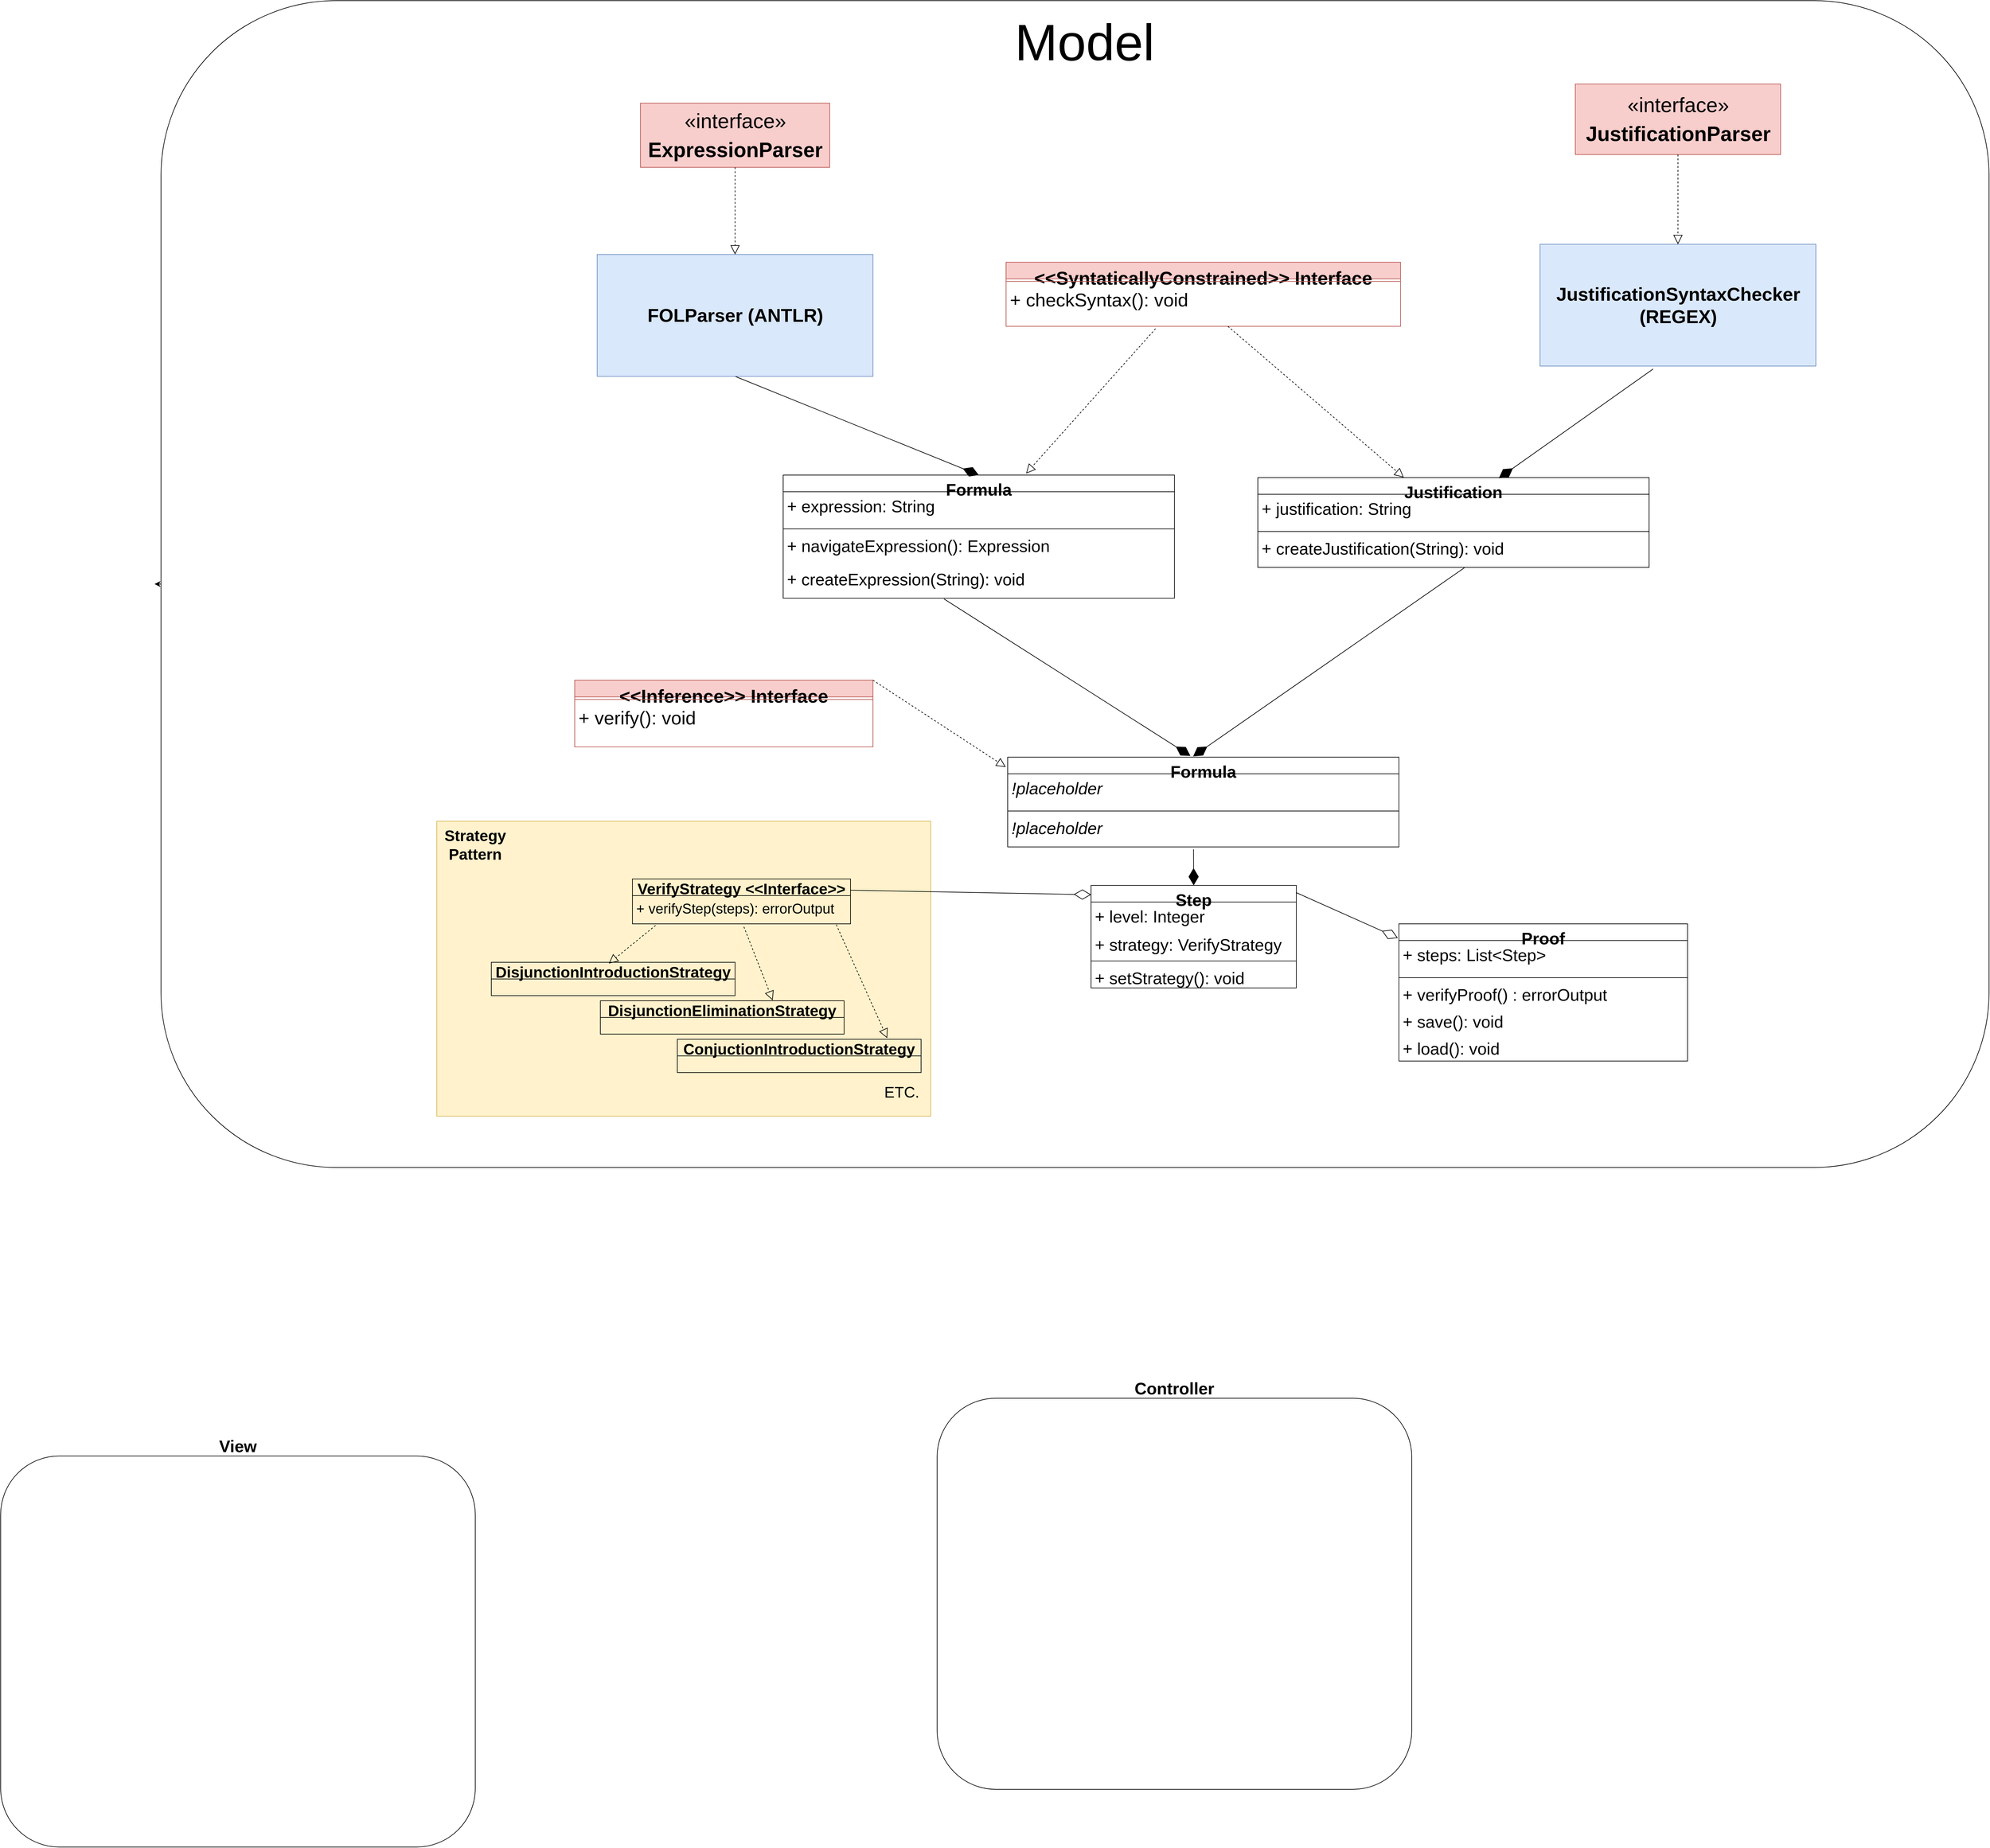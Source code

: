 <mxfile compressed="false" version="20.3.0" type="device">
  <diagram id="_EAnTtMXLhPySvSflAWC" name="Page-1">
    <mxGraphModel dx="2272" dy="3057" grid="1" gridSize="10" guides="1" tooltips="1" connect="1" arrows="1" fold="1" page="1" pageScale="1" pageWidth="850" pageHeight="1100" math="1" shadow="0">
      <root>
        <mxCell id="0" />
        <mxCell id="1" parent="0" />
        <mxCell id="SyyEjhrEqgdI9i5laMnA-6" value="" style="group" parent="1" vertex="1" connectable="0">
          <mxGeometry x="1120" y="420" width="740" height="640" as="geometry" />
        </mxCell>
        <mxCell id="SyyEjhrEqgdI9i5laMnA-7" value="" style="rounded=1;whiteSpace=wrap;html=1;" parent="SyyEjhrEqgdI9i5laMnA-6" vertex="1">
          <mxGeometry y="30" width="740" height="610" as="geometry" />
        </mxCell>
        <mxCell id="SyyEjhrEqgdI9i5laMnA-8" value="Controller" style="text;html=1;strokeColor=none;fillColor=none;align=center;verticalAlign=middle;whiteSpace=wrap;rounded=0;fontStyle=1;fontSize=26;" parent="SyyEjhrEqgdI9i5laMnA-6" vertex="1">
          <mxGeometry x="340" width="60" height="30" as="geometry" />
        </mxCell>
        <mxCell id="SyyEjhrEqgdI9i5laMnA-9" value="" style="group" parent="1" vertex="1" connectable="0">
          <mxGeometry x="-340" y="510" width="740" height="640" as="geometry" />
        </mxCell>
        <mxCell id="SyyEjhrEqgdI9i5laMnA-10" value="" style="rounded=1;whiteSpace=wrap;html=1;" parent="SyyEjhrEqgdI9i5laMnA-9" vertex="1">
          <mxGeometry y="30" width="740" height="610" as="geometry" />
        </mxCell>
        <mxCell id="SyyEjhrEqgdI9i5laMnA-11" value="View" style="text;html=1;strokeColor=none;fillColor=none;align=center;verticalAlign=middle;whiteSpace=wrap;rounded=0;fontStyle=1;fontSize=26;" parent="SyyEjhrEqgdI9i5laMnA-9" vertex="1">
          <mxGeometry x="340" width="60" height="30" as="geometry" />
        </mxCell>
        <mxCell id="K7I75Bf16mPuxJ21bWz5-1" style="edgeStyle=orthogonalEdgeStyle;rounded=0;orthogonalLoop=1;jettySize=auto;html=1;exitX=0;exitY=0.5;exitDx=0;exitDy=0;" edge="1" parent="1" source="SyyEjhrEqgdI9i5laMnA-1">
          <mxGeometry relative="1" as="geometry">
            <mxPoint x="-100" y="-820" as="targetPoint" />
          </mxGeometry>
        </mxCell>
        <mxCell id="SyyEjhrEqgdI9i5laMnA-1" value="" style="rounded=1;whiteSpace=wrap;html=1;" parent="1" vertex="1">
          <mxGeometry x="-90" y="-1730" width="2850" height="1820" as="geometry" />
        </mxCell>
        <mxCell id="SyyEjhrEqgdI9i5laMnA-97" value="" style="rounded=0;whiteSpace=wrap;html=1;fontSize=24;fillColor=#fff2cc;strokeColor=#d6b656;" parent="1" vertex="1">
          <mxGeometry x="340" y="-450" width="770" height="460" as="geometry" />
        </mxCell>
        <mxCell id="SyyEjhrEqgdI9i5laMnA-2" value="Model" style="text;html=1;strokeColor=none;fillColor=none;align=center;verticalAlign=middle;whiteSpace=wrap;rounded=0;fontStyle=0;fontSize=80;" parent="1" vertex="1">
          <mxGeometry x="1320" y="-1680" width="60" height="30" as="geometry" />
        </mxCell>
        <mxCell id="SyyEjhrEqgdI9i5laMnA-12" value="Proof" style="swimlane;fontStyle=1;align=center;verticalAlign=top;childLayout=stackLayout;horizontal=1;startSize=26;horizontalStack=0;resizeParent=1;resizeParentMax=0;resizeLast=0;collapsible=1;marginBottom=0;fontSize=26;" parent="1" vertex="1">
          <mxGeometry x="1840" y="-290" width="450" height="214" as="geometry" />
        </mxCell>
        <mxCell id="SyyEjhrEqgdI9i5laMnA-13" value="+ steps: List&lt;Step&gt;" style="text;strokeColor=none;fillColor=none;align=left;verticalAlign=top;spacingLeft=4;spacingRight=4;overflow=hidden;rotatable=0;points=[[0,0.5],[1,0.5]];portConstraint=eastwest;fontSize=26;" parent="SyyEjhrEqgdI9i5laMnA-12" vertex="1">
          <mxGeometry y="26" width="450" height="54" as="geometry" />
        </mxCell>
        <mxCell id="SyyEjhrEqgdI9i5laMnA-14" value="" style="line;strokeWidth=1;fillColor=none;align=left;verticalAlign=middle;spacingTop=-1;spacingLeft=3;spacingRight=3;rotatable=0;labelPosition=right;points=[];portConstraint=eastwest;fontSize=26;" parent="SyyEjhrEqgdI9i5laMnA-12" vertex="1">
          <mxGeometry y="80" width="450" height="8" as="geometry" />
        </mxCell>
        <mxCell id="SyyEjhrEqgdI9i5laMnA-77" value="+ verifyProof() : errorOutput" style="text;strokeColor=none;fillColor=none;align=left;verticalAlign=top;spacingLeft=4;spacingRight=4;overflow=hidden;rotatable=0;points=[[0,0.5],[1,0.5]];portConstraint=eastwest;fontSize=26;" parent="SyyEjhrEqgdI9i5laMnA-12" vertex="1">
          <mxGeometry y="88" width="450" height="42" as="geometry" />
        </mxCell>
        <mxCell id="SyyEjhrEqgdI9i5laMnA-69" value="+ save(): void" style="text;strokeColor=none;fillColor=none;align=left;verticalAlign=top;spacingLeft=4;spacingRight=4;overflow=hidden;rotatable=0;points=[[0,0.5],[1,0.5]];portConstraint=eastwest;fontSize=26;" parent="SyyEjhrEqgdI9i5laMnA-12" vertex="1">
          <mxGeometry y="130" width="450" height="42" as="geometry" />
        </mxCell>
        <mxCell id="SyyEjhrEqgdI9i5laMnA-70" value="+ load(): void" style="text;strokeColor=none;fillColor=none;align=left;verticalAlign=top;spacingLeft=4;spacingRight=4;overflow=hidden;rotatable=0;points=[[0,0.5],[1,0.5]];portConstraint=eastwest;fontSize=26;" parent="SyyEjhrEqgdI9i5laMnA-12" vertex="1">
          <mxGeometry y="172" width="450" height="42" as="geometry" />
        </mxCell>
        <mxCell id="SyyEjhrEqgdI9i5laMnA-55" value="Step" style="swimlane;fontStyle=1;align=center;verticalAlign=top;childLayout=stackLayout;horizontal=1;startSize=26;horizontalStack=0;resizeParent=1;resizeParentMax=0;resizeLast=0;collapsible=1;marginBottom=0;fontSize=26;" parent="1" vertex="1">
          <mxGeometry x="1360" y="-350" width="320" height="160" as="geometry" />
        </mxCell>
        <mxCell id="SyyEjhrEqgdI9i5laMnA-60" value="+ level: Integer" style="text;strokeColor=none;fillColor=none;align=left;verticalAlign=top;spacingLeft=4;spacingRight=4;overflow=hidden;rotatable=0;points=[[0,0.5],[1,0.5]];portConstraint=eastwest;fontSize=26;" parent="SyyEjhrEqgdI9i5laMnA-55" vertex="1">
          <mxGeometry y="26" width="320" height="44" as="geometry" />
        </mxCell>
        <mxCell id="W281sDOfN9Owr19NoChG-3" value="+ strategy: VerifyStrategy" style="text;strokeColor=none;fillColor=none;align=left;verticalAlign=top;spacingLeft=4;spacingRight=4;overflow=hidden;rotatable=0;points=[[0,0.5],[1,0.5]];portConstraint=eastwest;fontSize=26;" parent="SyyEjhrEqgdI9i5laMnA-55" vertex="1">
          <mxGeometry y="70" width="320" height="44" as="geometry" />
        </mxCell>
        <mxCell id="SyyEjhrEqgdI9i5laMnA-57" value="" style="line;strokeWidth=1;fillColor=none;align=left;verticalAlign=middle;spacingTop=-1;spacingLeft=3;spacingRight=3;rotatable=0;labelPosition=right;points=[];portConstraint=eastwest;fontSize=26;" parent="SyyEjhrEqgdI9i5laMnA-55" vertex="1">
          <mxGeometry y="114" width="320" height="8" as="geometry" />
        </mxCell>
        <mxCell id="W281sDOfN9Owr19NoChG-4" value="+ setStrategy(): void" style="text;strokeColor=none;fillColor=none;align=left;verticalAlign=top;spacingLeft=4;spacingRight=4;overflow=hidden;rotatable=0;points=[[0,0.5],[1,0.5]];portConstraint=eastwest;fontSize=26;" parent="SyyEjhrEqgdI9i5laMnA-55" vertex="1">
          <mxGeometry y="122" width="320" height="38" as="geometry" />
        </mxCell>
        <mxCell id="SyyEjhrEqgdI9i5laMnA-71" value="Formula" style="swimlane;fontStyle=1;align=center;verticalAlign=top;childLayout=stackLayout;horizontal=1;startSize=26;horizontalStack=0;resizeParent=1;resizeParentMax=0;resizeLast=0;collapsible=1;marginBottom=0;fontSize=26;" parent="1" vertex="1">
          <mxGeometry x="880" y="-990" width="610" height="192" as="geometry" />
        </mxCell>
        <mxCell id="SyyEjhrEqgdI9i5laMnA-72" value="+ expression: String" style="text;strokeColor=none;fillColor=none;align=left;verticalAlign=top;spacingLeft=4;spacingRight=4;overflow=hidden;rotatable=0;points=[[0,0.5],[1,0.5]];portConstraint=eastwest;fontSize=26;fontStyle=0" parent="SyyEjhrEqgdI9i5laMnA-71" vertex="1">
          <mxGeometry y="26" width="610" height="54" as="geometry" />
        </mxCell>
        <mxCell id="SyyEjhrEqgdI9i5laMnA-73" value="" style="line;strokeWidth=1;fillColor=none;align=left;verticalAlign=middle;spacingTop=-1;spacingLeft=3;spacingRight=3;rotatable=0;labelPosition=right;points=[];portConstraint=eastwest;fontSize=26;" parent="SyyEjhrEqgdI9i5laMnA-71" vertex="1">
          <mxGeometry y="80" width="610" height="8" as="geometry" />
        </mxCell>
        <mxCell id="SyyEjhrEqgdI9i5laMnA-75" value="+ navigateExpression(): Expression" style="text;strokeColor=none;fillColor=none;align=left;verticalAlign=top;spacingLeft=4;spacingRight=4;overflow=hidden;rotatable=0;points=[[0,0.5],[1,0.5]];portConstraint=eastwest;fontSize=26;" parent="SyyEjhrEqgdI9i5laMnA-71" vertex="1">
          <mxGeometry y="88" width="610" height="52" as="geometry" />
        </mxCell>
        <mxCell id="W281sDOfN9Owr19NoChG-12" value="+ createExpression(String): void" style="text;strokeColor=none;fillColor=none;align=left;verticalAlign=top;spacingLeft=4;spacingRight=4;overflow=hidden;rotatable=0;points=[[0,0.5],[1,0.5]];portConstraint=eastwest;fontSize=26;" parent="SyyEjhrEqgdI9i5laMnA-71" vertex="1">
          <mxGeometry y="140" width="610" height="52" as="geometry" />
        </mxCell>
        <mxCell id="SyyEjhrEqgdI9i5laMnA-79" value="" style="endArrow=diamondThin;endFill=0;endSize=24;html=1;rounded=0;fontSize=26;entryX=0;entryY=0.091;entryDx=0;entryDy=0;exitX=1;exitY=0.25;exitDx=0;exitDy=0;entryPerimeter=0;" parent="1" source="SyyEjhrEqgdI9i5laMnA-83" target="SyyEjhrEqgdI9i5laMnA-55" edge="1">
          <mxGeometry width="160" relative="1" as="geometry">
            <mxPoint x="905" y="-390" as="sourcePoint" />
            <mxPoint x="1345" y="-262.0" as="targetPoint" />
          </mxGeometry>
        </mxCell>
        <mxCell id="SyyEjhrEqgdI9i5laMnA-83" value="VerifyStrategy &lt;&lt;Interface&gt;&gt;" style="swimlane;fontStyle=1;childLayout=stackLayout;horizontal=1;startSize=26;fillColor=none;horizontalStack=0;resizeParent=1;resizeParentMax=0;resizeLast=0;collapsible=1;marginBottom=0;fontSize=24;" parent="1" vertex="1">
          <mxGeometry x="645" y="-360" width="340" height="70" as="geometry" />
        </mxCell>
        <mxCell id="SyyEjhrEqgdI9i5laMnA-84" value="+ verifyStep(steps): errorOutput" style="text;strokeColor=none;fillColor=none;align=left;verticalAlign=top;spacingLeft=4;spacingRight=4;overflow=hidden;rotatable=0;points=[[0,0.5],[1,0.5]];portConstraint=eastwest;fontSize=22;" parent="SyyEjhrEqgdI9i5laMnA-83" vertex="1">
          <mxGeometry y="26" width="340" height="44" as="geometry" />
        </mxCell>
        <mxCell id="SyyEjhrEqgdI9i5laMnA-87" value="DisjunctionEliminationStrategy" style="swimlane;fontStyle=1;childLayout=stackLayout;horizontal=1;startSize=26;fillColor=none;horizontalStack=0;resizeParent=1;resizeParentMax=0;resizeLast=0;collapsible=1;marginBottom=0;fontSize=24;" parent="1" vertex="1">
          <mxGeometry x="595" y="-170" width="380" height="52" as="geometry" />
        </mxCell>
        <mxCell id="SyyEjhrEqgdI9i5laMnA-92" value="DisjunctionIntroductionStrategy" style="swimlane;fontStyle=1;childLayout=stackLayout;horizontal=1;startSize=26;fillColor=none;horizontalStack=0;resizeParent=1;resizeParentMax=0;resizeLast=0;collapsible=1;marginBottom=0;fontSize=24;" parent="1" vertex="1">
          <mxGeometry x="425" y="-230" width="380" height="52" as="geometry" />
        </mxCell>
        <mxCell id="SyyEjhrEqgdI9i5laMnA-93" value="ConjuctionIntroductionStrategy" style="swimlane;fontStyle=1;childLayout=stackLayout;horizontal=1;startSize=26;fillColor=none;horizontalStack=0;resizeParent=1;resizeParentMax=0;resizeLast=0;collapsible=1;marginBottom=0;fontSize=24;" parent="1" vertex="1">
          <mxGeometry x="715" y="-110" width="380" height="52" as="geometry" />
        </mxCell>
        <mxCell id="SyyEjhrEqgdI9i5laMnA-94" value="" style="endArrow=block;dashed=1;endFill=0;endSize=12;html=1;rounded=0;fontSize=24;entryX=0.482;entryY=0.036;entryDx=0;entryDy=0;entryPerimeter=0;exitX=0.106;exitY=1.057;exitDx=0;exitDy=0;exitPerimeter=0;" parent="1" source="SyyEjhrEqgdI9i5laMnA-84" target="SyyEjhrEqgdI9i5laMnA-92" edge="1">
          <mxGeometry width="160" relative="1" as="geometry">
            <mxPoint x="445" y="-520" as="sourcePoint" />
            <mxPoint x="605" y="-520" as="targetPoint" />
          </mxGeometry>
        </mxCell>
        <mxCell id="SyyEjhrEqgdI9i5laMnA-95" value="" style="endArrow=block;dashed=1;endFill=0;endSize=12;html=1;rounded=0;fontSize=24;entryX=0.707;entryY=-0.014;entryDx=0;entryDy=0;entryPerimeter=0;exitX=0.511;exitY=1.105;exitDx=0;exitDy=0;exitPerimeter=0;" parent="1" source="SyyEjhrEqgdI9i5laMnA-84" target="SyyEjhrEqgdI9i5laMnA-87" edge="1">
          <mxGeometry width="160" relative="1" as="geometry">
            <mxPoint x="754.88" y="-509.992" as="sourcePoint" />
            <mxPoint x="608.16" y="-468.128" as="targetPoint" />
          </mxGeometry>
        </mxCell>
        <mxCell id="SyyEjhrEqgdI9i5laMnA-96" value="" style="endArrow=block;dashed=1;endFill=0;endSize=12;html=1;rounded=0;fontSize=24;entryX=0.861;entryY=-0.034;entryDx=0;entryDy=0;entryPerimeter=0;exitX=0.935;exitY=1.033;exitDx=0;exitDy=0;exitPerimeter=0;" parent="1" source="SyyEjhrEqgdI9i5laMnA-84" target="SyyEjhrEqgdI9i5laMnA-93" edge="1">
          <mxGeometry width="160" relative="1" as="geometry">
            <mxPoint x="798.74" y="-513.38" as="sourcePoint" />
            <mxPoint x="873.66" y="-400.728" as="targetPoint" />
          </mxGeometry>
        </mxCell>
        <mxCell id="SyyEjhrEqgdI9i5laMnA-98" value="&lt;b&gt;Strategy Pattern&lt;/b&gt;" style="text;html=1;strokeColor=none;fillColor=none;align=center;verticalAlign=middle;whiteSpace=wrap;rounded=0;fontSize=24;" parent="1" vertex="1">
          <mxGeometry x="355" y="-440" width="90" height="54" as="geometry" />
        </mxCell>
        <mxCell id="SyyEjhrEqgdI9i5laMnA-99" value="ETC." style="text;html=1;strokeColor=none;fillColor=none;align=center;verticalAlign=middle;whiteSpace=wrap;rounded=0;fontSize=24;" parent="1" vertex="1">
          <mxGeometry x="1035" y="-42" width="60" height="30" as="geometry" />
        </mxCell>
        <mxCell id="tcB_iO83I7PVbcOzApR5-6" value="" style="endArrow=diamondThin;endFill=1;endSize=24;html=1;rounded=0;entryX=0.5;entryY=0;entryDx=0;entryDy=0;exitX=0.5;exitY=1;exitDx=0;exitDy=0;" parent="1" source="W281sDOfN9Owr19NoChG-7" target="SyyEjhrEqgdI9i5laMnA-71" edge="1">
          <mxGeometry width="160" relative="1" as="geometry">
            <mxPoint x="834.722" y="-1126" as="sourcePoint" />
            <mxPoint x="640" y="-1130" as="targetPoint" />
          </mxGeometry>
        </mxCell>
        <mxCell id="W281sDOfN9Owr19NoChG-7" value="&lt;span style=&quot;font-size: 29px;&quot;&gt;&lt;b&gt;FOLParser (ANTLR)&lt;/b&gt;&lt;/span&gt;" style="html=1;fillColor=#dae8fc;strokeColor=#6c8ebf;" parent="1" vertex="1">
          <mxGeometry x="590" y="-1334" width="430" height="190" as="geometry" />
        </mxCell>
        <mxCell id="W281sDOfN9Owr19NoChG-15" value="Formula" style="swimlane;fontStyle=1;align=center;verticalAlign=top;childLayout=stackLayout;horizontal=1;startSize=26;horizontalStack=0;resizeParent=1;resizeParentMax=0;resizeLast=0;collapsible=1;marginBottom=0;fontSize=26;" parent="1" vertex="1">
          <mxGeometry x="1230" y="-550" width="610" height="140" as="geometry" />
        </mxCell>
        <mxCell id="W281sDOfN9Owr19NoChG-16" value="!placeholder" style="text;strokeColor=none;fillColor=none;align=left;verticalAlign=top;spacingLeft=4;spacingRight=4;overflow=hidden;rotatable=0;points=[[0,0.5],[1,0.5]];portConstraint=eastwest;fontSize=26;fontStyle=2" parent="W281sDOfN9Owr19NoChG-15" vertex="1">
          <mxGeometry y="26" width="610" height="54" as="geometry" />
        </mxCell>
        <mxCell id="W281sDOfN9Owr19NoChG-17" value="" style="line;strokeWidth=1;fillColor=none;align=left;verticalAlign=middle;spacingTop=-1;spacingLeft=3;spacingRight=3;rotatable=0;labelPosition=right;points=[];portConstraint=eastwest;fontSize=26;" parent="W281sDOfN9Owr19NoChG-15" vertex="1">
          <mxGeometry y="80" width="610" height="8" as="geometry" />
        </mxCell>
        <mxCell id="W281sDOfN9Owr19NoChG-18" value="!placeholder" style="text;strokeColor=none;fillColor=none;align=left;verticalAlign=top;spacingLeft=4;spacingRight=4;overflow=hidden;rotatable=0;points=[[0,0.5],[1,0.5]];portConstraint=eastwest;fontSize=26;fontStyle=2" parent="W281sDOfN9Owr19NoChG-15" vertex="1">
          <mxGeometry y="88" width="610" height="52" as="geometry" />
        </mxCell>
        <mxCell id="W281sDOfN9Owr19NoChG-22" value="Justification" style="swimlane;fontStyle=1;align=center;verticalAlign=top;childLayout=stackLayout;horizontal=1;startSize=26;horizontalStack=0;resizeParent=1;resizeParentMax=0;resizeLast=0;collapsible=1;marginBottom=0;fontSize=26;" parent="1" vertex="1">
          <mxGeometry x="1620" y="-986" width="610" height="140" as="geometry" />
        </mxCell>
        <mxCell id="W281sDOfN9Owr19NoChG-23" value="+ justification: String" style="text;strokeColor=none;fillColor=none;align=left;verticalAlign=top;spacingLeft=4;spacingRight=4;overflow=hidden;rotatable=0;points=[[0,0.5],[1,0.5]];portConstraint=eastwest;fontSize=26;fontStyle=0" parent="W281sDOfN9Owr19NoChG-22" vertex="1">
          <mxGeometry y="26" width="610" height="54" as="geometry" />
        </mxCell>
        <mxCell id="W281sDOfN9Owr19NoChG-24" value="" style="line;strokeWidth=1;fillColor=none;align=left;verticalAlign=middle;spacingTop=-1;spacingLeft=3;spacingRight=3;rotatable=0;labelPosition=right;points=[];portConstraint=eastwest;fontSize=26;" parent="W281sDOfN9Owr19NoChG-22" vertex="1">
          <mxGeometry y="80" width="610" height="8" as="geometry" />
        </mxCell>
        <mxCell id="W281sDOfN9Owr19NoChG-26" value="+ createJustification(String): void" style="text;strokeColor=none;fillColor=none;align=left;verticalAlign=top;spacingLeft=4;spacingRight=4;overflow=hidden;rotatable=0;points=[[0,0.5],[1,0.5]];portConstraint=eastwest;fontSize=26;" parent="W281sDOfN9Owr19NoChG-22" vertex="1">
          <mxGeometry y="88" width="610" height="52" as="geometry" />
        </mxCell>
        <mxCell id="W281sDOfN9Owr19NoChG-31" value="" style="endArrow=diamondThin;endFill=1;endSize=24;html=1;rounded=0;fontSize=29;entryX=0.467;entryY=-0.014;entryDx=0;entryDy=0;entryPerimeter=0;exitX=0.411;exitY=1.022;exitDx=0;exitDy=0;exitPerimeter=0;" parent="1" source="W281sDOfN9Owr19NoChG-12" target="W281sDOfN9Owr19NoChG-15" edge="1">
          <mxGeometry width="160" relative="1" as="geometry">
            <mxPoint x="1174.63" y="-745.428" as="sourcePoint" />
            <mxPoint x="1250" y="-670" as="targetPoint" />
          </mxGeometry>
        </mxCell>
        <mxCell id="W281sDOfN9Owr19NoChG-32" value="" style="endArrow=diamondThin;endFill=1;endSize=24;html=1;rounded=0;fontSize=29;exitX=0.528;exitY=1.011;exitDx=0;exitDy=0;exitPerimeter=0;entryX=0.474;entryY=-0.009;entryDx=0;entryDy=0;entryPerimeter=0;" parent="1" source="W281sDOfN9Owr19NoChG-26" target="W281sDOfN9Owr19NoChG-15" edge="1">
          <mxGeometry width="160" relative="1" as="geometry">
            <mxPoint x="1940.25" y="-791.712" as="sourcePoint" />
            <mxPoint x="1790" y="-650" as="targetPoint" />
          </mxGeometry>
        </mxCell>
        <mxCell id="W281sDOfN9Owr19NoChG-33" value="" style="endArrow=diamondThin;endFill=1;endSize=24;html=1;rounded=0;fontSize=29;entryX=0.5;entryY=0;entryDx=0;entryDy=0;exitX=0.475;exitY=1.071;exitDx=0;exitDy=0;exitPerimeter=0;" parent="1" source="W281sDOfN9Owr19NoChG-18" target="SyyEjhrEqgdI9i5laMnA-55" edge="1">
          <mxGeometry width="160" relative="1" as="geometry">
            <mxPoint x="840" y="-460" as="sourcePoint" />
            <mxPoint x="1000" y="-460" as="targetPoint" />
          </mxGeometry>
        </mxCell>
        <mxCell id="W281sDOfN9Owr19NoChG-34" value="&lt;&lt;Inference&gt;&gt; Interface" style="swimlane;fontStyle=1;align=center;verticalAlign=top;childLayout=stackLayout;horizontal=1;startSize=26;horizontalStack=0;resizeParent=1;resizeParentMax=0;resizeLast=0;collapsible=1;marginBottom=0;fontSize=29;fillColor=#f8cecc;strokeColor=#b85450;" parent="1" vertex="1">
          <mxGeometry x="555" y="-670" width="465" height="104" as="geometry" />
        </mxCell>
        <mxCell id="W281sDOfN9Owr19NoChG-36" value="" style="line;strokeWidth=1;fillColor=none;align=left;verticalAlign=middle;spacingTop=-1;spacingLeft=3;spacingRight=3;rotatable=0;labelPosition=right;points=[];portConstraint=eastwest;strokeColor=inherit;fontSize=29;" parent="W281sDOfN9Owr19NoChG-34" vertex="1">
          <mxGeometry y="26" width="465" height="8" as="geometry" />
        </mxCell>
        <mxCell id="W281sDOfN9Owr19NoChG-37" value="+ verify(): void" style="text;strokeColor=none;fillColor=none;align=left;verticalAlign=top;spacingLeft=4;spacingRight=4;overflow=hidden;rotatable=0;points=[[0,0.5],[1,0.5]];portConstraint=eastwest;fontSize=29;" parent="W281sDOfN9Owr19NoChG-34" vertex="1">
          <mxGeometry y="34" width="465" height="70" as="geometry" />
        </mxCell>
        <mxCell id="W281sDOfN9Owr19NoChG-38" value="" style="endArrow=block;dashed=1;endFill=0;endSize=12;html=1;rounded=0;fontSize=29;entryX=-0.005;entryY=0.11;entryDx=0;entryDy=0;entryPerimeter=0;exitX=1;exitY=0;exitDx=0;exitDy=0;" parent="1" source="W281sDOfN9Owr19NoChG-34" target="W281sDOfN9Owr19NoChG-15" edge="1">
          <mxGeometry width="160" relative="1" as="geometry">
            <mxPoint x="2180" y="-490" as="sourcePoint" />
            <mxPoint x="2340" y="-490" as="targetPoint" />
          </mxGeometry>
        </mxCell>
        <mxCell id="W281sDOfN9Owr19NoChG-43" value="&lt;&lt;SyntaticallyConstrained&gt;&gt; Interface" style="swimlane;fontStyle=1;align=center;verticalAlign=top;childLayout=stackLayout;horizontal=1;startSize=26;horizontalStack=0;resizeParent=1;resizeParentMax=0;resizeLast=0;collapsible=1;marginBottom=0;fontSize=29;fillColor=#f8cecc;strokeColor=#b85450;" parent="1" vertex="1">
          <mxGeometry x="1227.5" y="-1322" width="615" height="100" as="geometry" />
        </mxCell>
        <mxCell id="W281sDOfN9Owr19NoChG-44" value="" style="line;strokeWidth=1;fillColor=none;align=left;verticalAlign=middle;spacingTop=-1;spacingLeft=3;spacingRight=3;rotatable=0;labelPosition=right;points=[];portConstraint=eastwest;strokeColor=inherit;fontSize=29;" parent="W281sDOfN9Owr19NoChG-43" vertex="1">
          <mxGeometry y="26" width="615" height="8" as="geometry" />
        </mxCell>
        <mxCell id="W281sDOfN9Owr19NoChG-45" value="+ checkSyntax(): void" style="text;strokeColor=none;fillColor=none;align=left;verticalAlign=top;spacingLeft=4;spacingRight=4;overflow=hidden;rotatable=0;points=[[0,0.5],[1,0.5]];portConstraint=eastwest;fontSize=29;" parent="W281sDOfN9Owr19NoChG-43" vertex="1">
          <mxGeometry y="34" width="615" height="66" as="geometry" />
        </mxCell>
        <mxCell id="W281sDOfN9Owr19NoChG-48" value="" style="endArrow=block;dashed=1;endFill=0;endSize=12;html=1;rounded=0;fontSize=29;entryX=0.373;entryY=-0.002;entryDx=0;entryDy=0;entryPerimeter=0;" parent="1" source="W281sDOfN9Owr19NoChG-45" target="W281sDOfN9Owr19NoChG-22" edge="1">
          <mxGeometry width="160" relative="1" as="geometry">
            <mxPoint x="1580" y="-1100" as="sourcePoint" />
            <mxPoint x="1840" y="-1000" as="targetPoint" />
          </mxGeometry>
        </mxCell>
        <mxCell id="W281sDOfN9Owr19NoChG-49" value="" style="endArrow=block;dashed=1;endFill=0;endSize=12;html=1;rounded=0;fontSize=29;entryX=0.621;entryY=-0.013;entryDx=0;entryDy=0;entryPerimeter=0;exitX=0.379;exitY=1.056;exitDx=0;exitDy=0;exitPerimeter=0;" parent="1" source="W281sDOfN9Owr19NoChG-45" target="SyyEjhrEqgdI9i5laMnA-71" edge="1">
          <mxGeometry width="160" relative="1" as="geometry">
            <mxPoint x="1300" y="-1100" as="sourcePoint" />
            <mxPoint x="1460" y="-1100" as="targetPoint" />
          </mxGeometry>
        </mxCell>
        <mxCell id="W281sDOfN9Owr19NoChG-50" value="&lt;span style=&quot;font-size: 29px;&quot;&gt;&lt;b&gt;JustificationSyntaxChecker&lt;br&gt;(REGEX)&lt;br&gt;&lt;/b&gt;&lt;/span&gt;" style="html=1;fillColor=#dae8fc;strokeColor=#6c8ebf;" parent="1" vertex="1">
          <mxGeometry x="2060" y="-1350" width="430" height="190" as="geometry" />
        </mxCell>
        <mxCell id="W281sDOfN9Owr19NoChG-51" value="" style="endArrow=diamondThin;endFill=1;endSize=24;html=1;rounded=0;exitX=0.41;exitY=1.024;exitDx=0;exitDy=0;exitPerimeter=0;entryX=0.616;entryY=0.007;entryDx=0;entryDy=0;entryPerimeter=0;" parent="1" source="W281sDOfN9Owr19NoChG-50" target="W281sDOfN9Owr19NoChG-22" edge="1">
          <mxGeometry width="160" relative="1" as="geometry">
            <mxPoint x="815" y="-1134" as="sourcePoint" />
            <mxPoint x="2030" y="-970" as="targetPoint" />
          </mxGeometry>
        </mxCell>
        <mxCell id="W281sDOfN9Owr19NoChG-52" value="" style="endArrow=diamondThin;endFill=0;endSize=24;html=1;rounded=0;fontSize=29;entryX=-0.004;entryY=-0.074;entryDx=0;entryDy=0;entryPerimeter=0;exitX=1;exitY=0.071;exitDx=0;exitDy=0;exitPerimeter=0;" parent="1" source="SyyEjhrEqgdI9i5laMnA-55" target="SyyEjhrEqgdI9i5laMnA-13" edge="1">
          <mxGeometry width="160" relative="1" as="geometry">
            <mxPoint x="1490" y="50" as="sourcePoint" />
            <mxPoint x="1650" y="50" as="targetPoint" />
          </mxGeometry>
        </mxCell>
        <mxCell id="W281sDOfN9Owr19NoChG-61" value="&lt;font style=&quot;font-size: 32px; line-height: 1.4;&quot;&gt;«interface»&lt;br style=&quot;font-size: 32px;&quot;&gt;&lt;b style=&quot;font-size: 32px;&quot;&gt;ExpressionParser&lt;/b&gt;&lt;/font&gt;" style="html=1;fontSize=32;fillColor=#f8cecc;strokeColor=#b85450;" parent="1" vertex="1">
          <mxGeometry x="657.5" y="-1570" width="295" height="100" as="geometry" />
        </mxCell>
        <mxCell id="W281sDOfN9Owr19NoChG-63" value="" style="endArrow=block;dashed=1;endFill=0;endSize=12;html=1;rounded=0;fontSize=40;entryX=0.5;entryY=0;entryDx=0;entryDy=0;exitX=0.5;exitY=1;exitDx=0;exitDy=0;" parent="1" source="W281sDOfN9Owr19NoChG-61" target="W281sDOfN9Owr19NoChG-7" edge="1">
          <mxGeometry width="160" relative="1" as="geometry">
            <mxPoint x="170" y="-1340" as="sourcePoint" />
            <mxPoint x="330" y="-1340" as="targetPoint" />
          </mxGeometry>
        </mxCell>
        <mxCell id="W281sDOfN9Owr19NoChG-65" value="&lt;font style=&quot;font-size: 32px; line-height: 1.4;&quot;&gt;«interface»&lt;br style=&quot;font-size: 32px;&quot;&gt;&lt;b style=&quot;font-size: 32px;&quot;&gt;JustificationParser&lt;/b&gt;&lt;/font&gt;" style="html=1;fontSize=32;fillColor=#f8cecc;strokeColor=#b85450;" parent="1" vertex="1">
          <mxGeometry x="2115" y="-1600" width="320" height="110" as="geometry" />
        </mxCell>
        <mxCell id="W281sDOfN9Owr19NoChG-66" value="" style="endArrow=block;dashed=1;endFill=0;endSize=12;html=1;rounded=0;fontSize=40;entryX=0.5;entryY=0;entryDx=0;entryDy=0;exitX=0.5;exitY=1;exitDx=0;exitDy=0;" parent="1" source="W281sDOfN9Owr19NoChG-65" target="W281sDOfN9Owr19NoChG-50" edge="1">
          <mxGeometry width="160" relative="1" as="geometry">
            <mxPoint x="2380" y="-1470" as="sourcePoint" />
            <mxPoint x="2380" y="-1334" as="targetPoint" />
          </mxGeometry>
        </mxCell>
      </root>
    </mxGraphModel>
  </diagram>
</mxfile>
